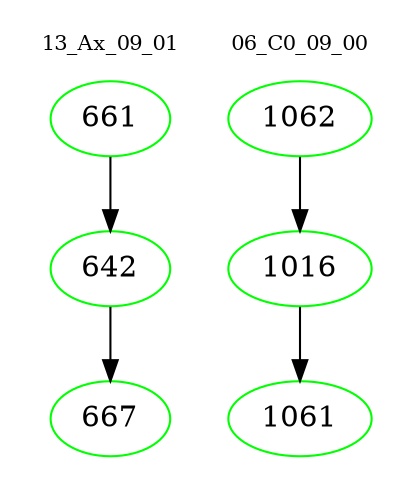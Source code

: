 digraph{
subgraph cluster_0 {
color = white
label = "13_Ax_09_01";
fontsize=10;
T0_661 [label="661", color="green"]
T0_661 -> T0_642 [color="black"]
T0_642 [label="642", color="green"]
T0_642 -> T0_667 [color="black"]
T0_667 [label="667", color="green"]
}
subgraph cluster_1 {
color = white
label = "06_C0_09_00";
fontsize=10;
T1_1062 [label="1062", color="green"]
T1_1062 -> T1_1016 [color="black"]
T1_1016 [label="1016", color="green"]
T1_1016 -> T1_1061 [color="black"]
T1_1061 [label="1061", color="green"]
}
}
